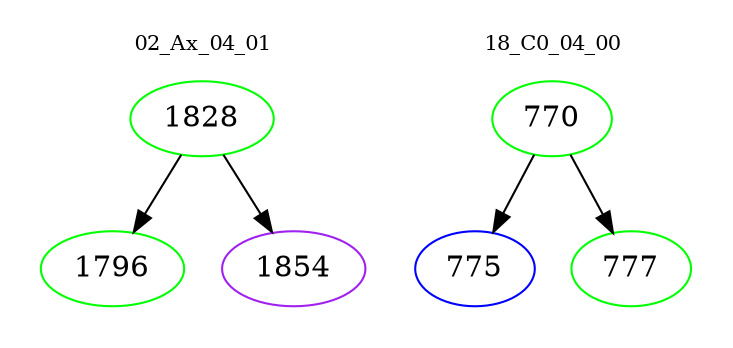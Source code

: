 digraph{
subgraph cluster_0 {
color = white
label = "02_Ax_04_01";
fontsize=10;
T0_1828 [label="1828", color="green"]
T0_1828 -> T0_1796 [color="black"]
T0_1796 [label="1796", color="green"]
T0_1828 -> T0_1854 [color="black"]
T0_1854 [label="1854", color="purple"]
}
subgraph cluster_1 {
color = white
label = "18_C0_04_00";
fontsize=10;
T1_770 [label="770", color="green"]
T1_770 -> T1_775 [color="black"]
T1_775 [label="775", color="blue"]
T1_770 -> T1_777 [color="black"]
T1_777 [label="777", color="green"]
}
}
